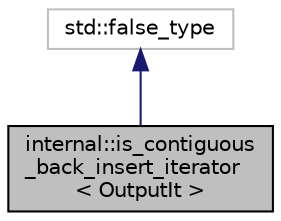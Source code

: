 digraph "internal::is_contiguous_back_insert_iterator&lt; OutputIt &gt;"
{
  edge [fontname="Helvetica",fontsize="10",labelfontname="Helvetica",labelfontsize="10"];
  node [fontname="Helvetica",fontsize="10",shape=record];
  Node0 [label="internal::is_contiguous\l_back_insert_iterator\l\< OutputIt \>",height=0.2,width=0.4,color="black", fillcolor="grey75", style="filled", fontcolor="black"];
  Node1 -> Node0 [dir="back",color="midnightblue",fontsize="10",style="solid"];
  Node1 [label="std::false_type",height=0.2,width=0.4,color="grey75", fillcolor="white", style="filled"];
}
